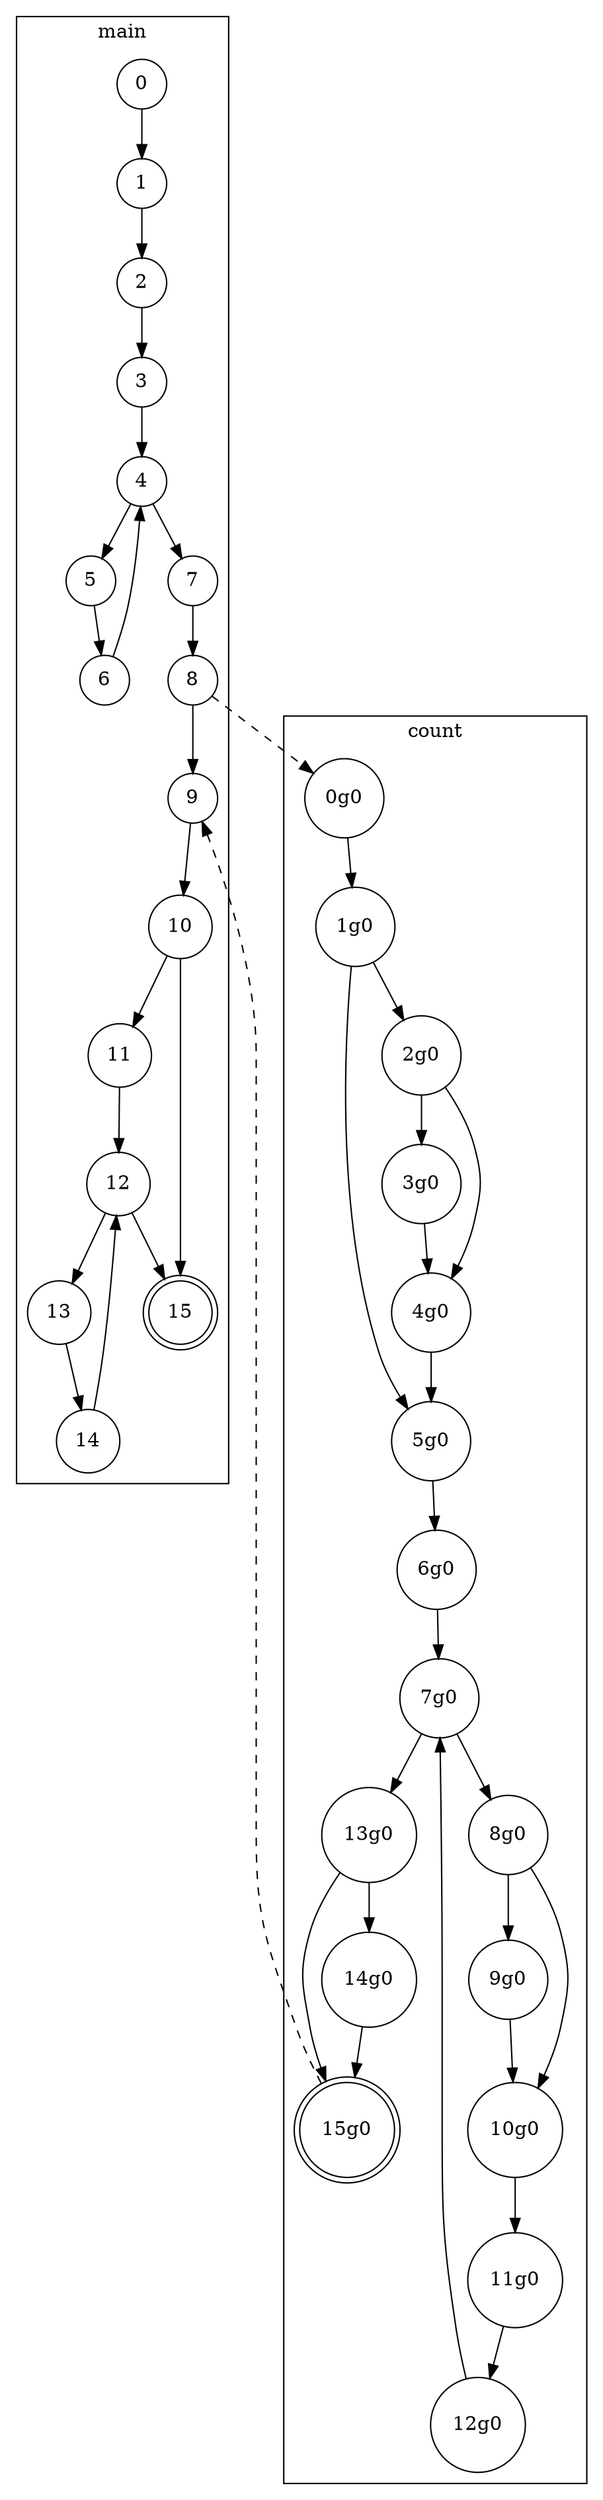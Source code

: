 digraph CFG{
	subgraph cluster_0{
		node [shape = doublecircle] "15";
		node [shape = circle];
		label = "main";
		color=black
		"0" -> "1"; /*exprStmt*/
		"1" -> "2"; /*exprStmt*/
		"2" -> "3"; /*beforeloop*/
		"3" -> "4"; /*loop*/
		"4" -> "5"; /*exprStmt*/
		"5" -> "6"; /*loopend*/
		"6" -> "4"; /*loopend*/
		"4" -> "7"; /*exprStmt*/
		"7" -> "8"; /*exprStmt*/
		"8" -> "9"; /*exprStmt*/
		"9" -> "10"; /*if*/
		"10" -> "11"; /*beforeloop*/
		"11" -> "12"; /*loop*/
		"12" -> "13"; /*exprStmt*/
		"13" -> "14"; /*loopend*/
		"14" -> "12"; /*loopend*/
		"12" -> "15"; /*ifend*/
		"10" -> "15";/*ifend*/
	}
	subgraph cluster_1{
		node [shape = doublecircle] "15g0";
		node [shape = circle];
		label = "count";
		color=black
		"0g0" -> "1g0"; /*if*/
		"1g0" -> "2g0"; /*if*/
		"2g0" -> "3g0"; /*then*/
		"3g0" -> "4g0"; /*ifend*/
		"2g0" -> "4g0";/*ifend*/
		"4g0" -> "5g0"; /*ifend*/
		"1g0" -> "5g0";/*ifend*/
		"5g0" -> "6g0"; /*beforeloop*/
		"6g0" -> "7g0"; /*loop*/
		"7g0" -> "8g0"; /*if*/
		"8g0" -> "9g0"; /*then*/
		"9g0" -> "10g0"; /*ifend*/
		"8g0" -> "10g0";/*ifend*/
		"10g0" -> "11g0"; /*exprStmt*/
		"11g0" -> "12g0"; /*loopend*/
		"12g0" -> "7g0"; /*loopend*/
		"7g0" -> "13g0"; /*if*/
		"13g0" -> "14g0"; /*then*/
		"14g0" -> "15g0"; /*ifend*/
		"13g0" -> "15g0";/*ifend*/
	}
	"8" -> "0g0" [ style=dashed ];
	"15g0" -> "9" [ style=dashed ];
}